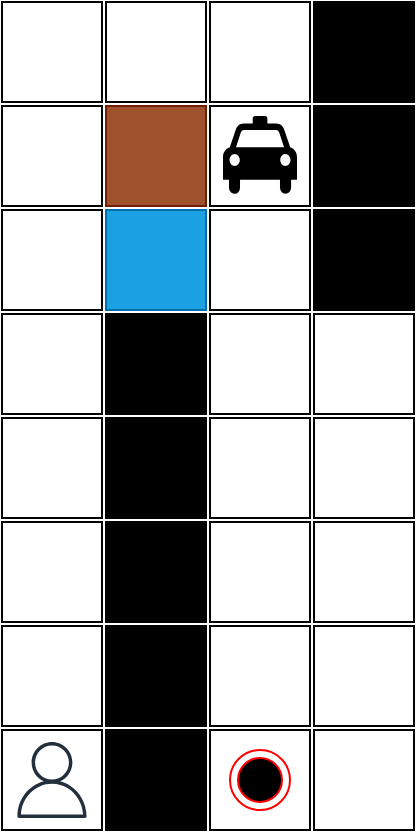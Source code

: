 <mxfile>
    <diagram id="tNJmBUoDxnqjJc0c00nP" name="Page-1">
        <mxGraphModel dx="732" dy="620" grid="1" gridSize="10" guides="1" tooltips="1" connect="1" arrows="1" fold="1" page="1" pageScale="1" pageWidth="850" pageHeight="1100" math="0" shadow="0">
            <root>
                <mxCell id="0"/>
                <mxCell id="1" parent="0"/>
                <mxCell id="kb47WbbnUSf2NKxiao4H-1" value="" style="whiteSpace=wrap;html=1;aspect=fixed;" parent="1" vertex="1">
                    <mxGeometry x="230" y="660" width="50" height="50" as="geometry"/>
                </mxCell>
                <mxCell id="kb47WbbnUSf2NKxiao4H-2" value="" style="whiteSpace=wrap;html=1;aspect=fixed;" parent="1" vertex="1">
                    <mxGeometry x="282" y="660" width="50" height="50" as="geometry"/>
                </mxCell>
                <mxCell id="kb47WbbnUSf2NKxiao4H-3" value="" style="whiteSpace=wrap;html=1;aspect=fixed;" parent="1" vertex="1">
                    <mxGeometry x="334" y="660" width="50" height="50" as="geometry"/>
                </mxCell>
                <mxCell id="kb47WbbnUSf2NKxiao4H-4" value="" style="whiteSpace=wrap;html=1;aspect=fixed;fillColor=#000000;" parent="1" vertex="1">
                    <mxGeometry x="386" y="660" width="50" height="50" as="geometry"/>
                </mxCell>
                <mxCell id="kb47WbbnUSf2NKxiao4H-5" value="" style="whiteSpace=wrap;html=1;aspect=fixed;" parent="1" vertex="1">
                    <mxGeometry x="230" y="712" width="50" height="50" as="geometry"/>
                </mxCell>
                <mxCell id="kb47WbbnUSf2NKxiao4H-6" value="" style="whiteSpace=wrap;html=1;aspect=fixed;fillColor=#a0522d;fontColor=#ffffff;strokeColor=#6D1F00;" parent="1" vertex="1">
                    <mxGeometry x="282" y="712" width="50" height="50" as="geometry"/>
                </mxCell>
                <mxCell id="kb47WbbnUSf2NKxiao4H-7" value="" style="whiteSpace=wrap;html=1;aspect=fixed;" parent="1" vertex="1">
                    <mxGeometry x="334" y="712" width="50" height="50" as="geometry"/>
                </mxCell>
                <mxCell id="kb47WbbnUSf2NKxiao4H-8" value="" style="whiteSpace=wrap;html=1;aspect=fixed;fillColor=#000000;" parent="1" vertex="1">
                    <mxGeometry x="386" y="712" width="50" height="50" as="geometry"/>
                </mxCell>
                <mxCell id="kb47WbbnUSf2NKxiao4H-9" value="" style="whiteSpace=wrap;html=1;aspect=fixed;" parent="1" vertex="1">
                    <mxGeometry x="230" y="764" width="50" height="50" as="geometry"/>
                </mxCell>
                <mxCell id="kb47WbbnUSf2NKxiao4H-10" value="" style="whiteSpace=wrap;html=1;aspect=fixed;fillColor=#1ba1e2;fontColor=#ffffff;strokeColor=#006EAF;" parent="1" vertex="1">
                    <mxGeometry x="282" y="764" width="50" height="50" as="geometry"/>
                </mxCell>
                <mxCell id="kb47WbbnUSf2NKxiao4H-11" value="" style="whiteSpace=wrap;html=1;aspect=fixed;" parent="1" vertex="1">
                    <mxGeometry x="334" y="764" width="50" height="50" as="geometry"/>
                </mxCell>
                <mxCell id="kb47WbbnUSf2NKxiao4H-12" value="" style="whiteSpace=wrap;html=1;aspect=fixed;fillColor=#000000;" parent="1" vertex="1">
                    <mxGeometry x="386" y="764" width="50" height="50" as="geometry"/>
                </mxCell>
                <mxCell id="kb47WbbnUSf2NKxiao4H-13" value="" style="shape=mxgraph.signs.transportation.taxi;html=1;pointerEvents=1;fillColor=#000000;strokeColor=none;verticalLabelPosition=bottom;verticalAlign=top;align=center;" parent="1" vertex="1">
                    <mxGeometry x="340.5" y="717" width="37" height="40" as="geometry"/>
                </mxCell>
                <mxCell id="kb47WbbnUSf2NKxiao4H-23" value="" style="whiteSpace=wrap;html=1;aspect=fixed;" parent="1" vertex="1">
                    <mxGeometry x="230" y="816" width="50" height="50" as="geometry"/>
                </mxCell>
                <mxCell id="kb47WbbnUSf2NKxiao4H-24" value="" style="whiteSpace=wrap;html=1;aspect=fixed;fillColor=#000000;" parent="1" vertex="1">
                    <mxGeometry x="282" y="816" width="50" height="50" as="geometry"/>
                </mxCell>
                <mxCell id="kb47WbbnUSf2NKxiao4H-25" value="" style="whiteSpace=wrap;html=1;aspect=fixed;" parent="1" vertex="1">
                    <mxGeometry x="334" y="816" width="50" height="50" as="geometry"/>
                </mxCell>
                <mxCell id="kb47WbbnUSf2NKxiao4H-26" value="" style="whiteSpace=wrap;html=1;aspect=fixed;fillColor=#FFFFFF;" parent="1" vertex="1">
                    <mxGeometry x="386" y="816" width="50" height="50" as="geometry"/>
                </mxCell>
                <mxCell id="kb47WbbnUSf2NKxiao4H-30" value="" style="whiteSpace=wrap;html=1;aspect=fixed;" parent="1" vertex="1">
                    <mxGeometry x="230" y="868" width="50" height="50" as="geometry"/>
                </mxCell>
                <mxCell id="kb47WbbnUSf2NKxiao4H-31" value="" style="whiteSpace=wrap;html=1;aspect=fixed;fillColor=#000000;" parent="1" vertex="1">
                    <mxGeometry x="282" y="868" width="50" height="50" as="geometry"/>
                </mxCell>
                <mxCell id="kb47WbbnUSf2NKxiao4H-32" value="" style="whiteSpace=wrap;html=1;aspect=fixed;" parent="1" vertex="1">
                    <mxGeometry x="334" y="868" width="50" height="50" as="geometry"/>
                </mxCell>
                <mxCell id="kb47WbbnUSf2NKxiao4H-33" value="" style="whiteSpace=wrap;html=1;aspect=fixed;fillColor=#FFFFFF;" parent="1" vertex="1">
                    <mxGeometry x="386" y="868" width="50" height="50" as="geometry"/>
                </mxCell>
                <mxCell id="1towVgMfn-rUhUeNCm9Z-1" value="" style="whiteSpace=wrap;html=1;aspect=fixed;" parent="1" vertex="1">
                    <mxGeometry x="230" y="920" width="50" height="50" as="geometry"/>
                </mxCell>
                <mxCell id="1towVgMfn-rUhUeNCm9Z-2" value="" style="whiteSpace=wrap;html=1;aspect=fixed;fillColor=#000000;" parent="1" vertex="1">
                    <mxGeometry x="282" y="920" width="50" height="50" as="geometry"/>
                </mxCell>
                <mxCell id="1towVgMfn-rUhUeNCm9Z-3" value="" style="whiteSpace=wrap;html=1;aspect=fixed;" parent="1" vertex="1">
                    <mxGeometry x="334" y="920" width="50" height="50" as="geometry"/>
                </mxCell>
                <mxCell id="1towVgMfn-rUhUeNCm9Z-4" value="" style="whiteSpace=wrap;html=1;aspect=fixed;fillColor=#FFFFFF;" parent="1" vertex="1">
                    <mxGeometry x="386" y="920" width="50" height="50" as="geometry"/>
                </mxCell>
                <mxCell id="1towVgMfn-rUhUeNCm9Z-6" value="" style="whiteSpace=wrap;html=1;aspect=fixed;" parent="1" vertex="1">
                    <mxGeometry x="230" y="972" width="50" height="50" as="geometry"/>
                </mxCell>
                <mxCell id="1towVgMfn-rUhUeNCm9Z-7" value="" style="whiteSpace=wrap;html=1;aspect=fixed;fillColor=#000000;" parent="1" vertex="1">
                    <mxGeometry x="282" y="972" width="50" height="50" as="geometry"/>
                </mxCell>
                <mxCell id="1towVgMfn-rUhUeNCm9Z-8" value="" style="whiteSpace=wrap;html=1;aspect=fixed;" parent="1" vertex="1">
                    <mxGeometry x="334" y="972" width="50" height="50" as="geometry"/>
                </mxCell>
                <mxCell id="1towVgMfn-rUhUeNCm9Z-9" value="" style="whiteSpace=wrap;html=1;aspect=fixed;fillColor=#FFFFFF;" parent="1" vertex="1">
                    <mxGeometry x="386" y="972" width="50" height="50" as="geometry"/>
                </mxCell>
                <mxCell id="1towVgMfn-rUhUeNCm9Z-10" value="" style="whiteSpace=wrap;html=1;aspect=fixed;" parent="1" vertex="1">
                    <mxGeometry x="230" y="1024" width="50" height="50" as="geometry"/>
                </mxCell>
                <mxCell id="1towVgMfn-rUhUeNCm9Z-11" value="" style="whiteSpace=wrap;html=1;aspect=fixed;fillColor=#000000;" parent="1" vertex="1">
                    <mxGeometry x="282" y="1024" width="50" height="50" as="geometry"/>
                </mxCell>
                <mxCell id="1towVgMfn-rUhUeNCm9Z-12" value="" style="whiteSpace=wrap;html=1;aspect=fixed;" parent="1" vertex="1">
                    <mxGeometry x="334" y="1024" width="50" height="50" as="geometry"/>
                </mxCell>
                <mxCell id="1towVgMfn-rUhUeNCm9Z-13" value="" style="whiteSpace=wrap;html=1;aspect=fixed;fillColor=#FFFFFF;" parent="1" vertex="1">
                    <mxGeometry x="386" y="1024" width="50" height="50" as="geometry"/>
                </mxCell>
                <mxCell id="kb47WbbnUSf2NKxiao4H-38" value="" style="sketch=0;outlineConnect=0;fontColor=#232F3E;gradientColor=none;fillColor=#232F3D;strokeColor=none;dashed=0;verticalLabelPosition=bottom;verticalAlign=top;align=center;html=1;fontSize=12;fontStyle=0;aspect=fixed;pointerEvents=1;shape=mxgraph.aws4.user;" parent="1" vertex="1">
                    <mxGeometry x="236" y="1030" width="38" height="38" as="geometry"/>
                </mxCell>
                <mxCell id="kb47WbbnUSf2NKxiao4H-37" value="" style="ellipse;html=1;shape=endState;fillColor=#000000;strokeColor=#ff0000;" parent="1" vertex="1">
                    <mxGeometry x="344" y="1034" width="30" height="30" as="geometry"/>
                </mxCell>
            </root>
        </mxGraphModel>
    </diagram>
</mxfile>